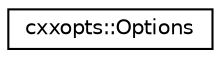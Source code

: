 digraph "Graphical Class Hierarchy"
{
 // LATEX_PDF_SIZE
  edge [fontname="Helvetica",fontsize="10",labelfontname="Helvetica",labelfontsize="10"];
  node [fontname="Helvetica",fontsize="10",shape=record];
  rankdir="LR";
  Node0 [label="cxxopts::Options",height=0.2,width=0.4,color="black", fillcolor="white", style="filled",URL="$classcxxopts_1_1_options.html",tooltip=" "];
}
